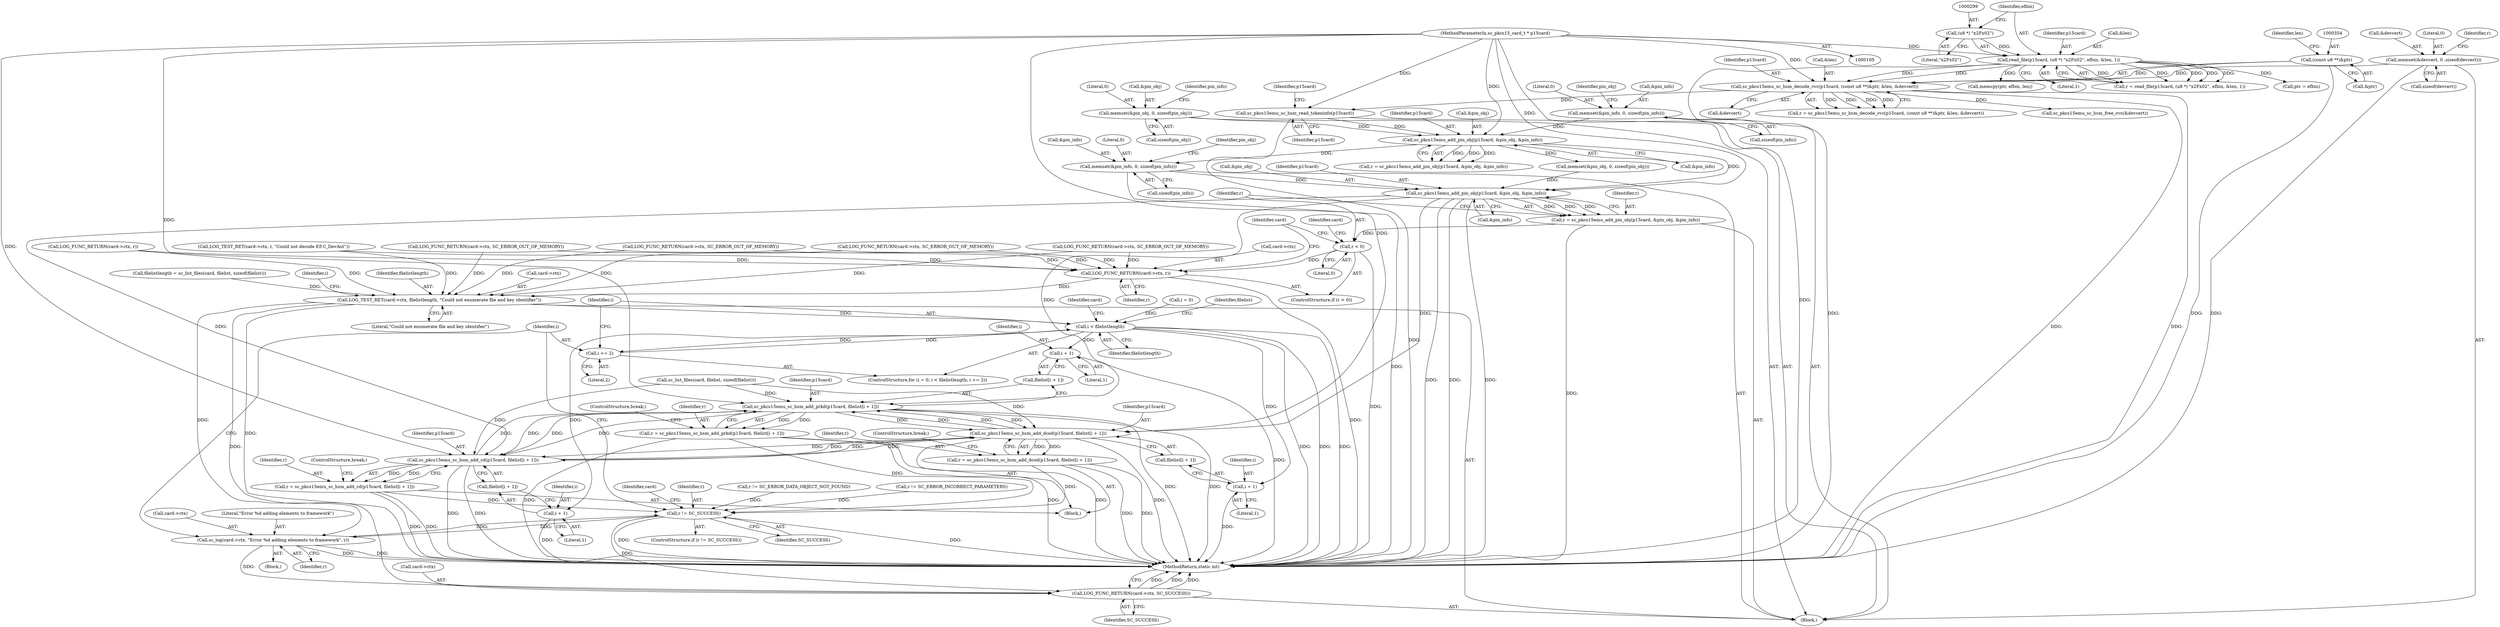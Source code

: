 digraph "0_OpenSC_360e95d45ac4123255a4c796db96337f332160ad#diff-d643a0fa169471dbf2912f4866dc49c5_6@API" {
"1000772" [label="(Call,memset(&pin_info, 0, sizeof(pin_info)))"];
"1000757" [label="(Call,sc_pkcs15emu_add_pin_obj(p15card, &pin_obj, &pin_info))"];
"1000367" [label="(Call,sc_pkcs15emu_sc_hsm_read_tokeninfo(p15card))"];
"1000351" [label="(Call,sc_pkcs15emu_sc_hsm_decode_cvc(p15card, (const u8 **)&ptr, &len, &devcert))"];
"1000296" [label="(Call,read_file(p15card, (u8 *) \"\x2F\x02\", efbin, &len, 1))"];
"1000106" [label="(MethodParameterIn,sc_pkcs15_card_t * p15card)"];
"1000298" [label="(Call,(u8 *) \"\x2F\x02\")"];
"1000353" [label="(Call,(const u8 **)&ptr)"];
"1000343" [label="(Call,memset(&devcert, 0 ,sizeof(devcert)))"];
"1000612" [label="(Call,memset(&pin_obj, 0, sizeof(pin_obj)))"];
"1000606" [label="(Call,memset(&pin_info, 0, sizeof(pin_info)))"];
"1000907" [label="(Call,sc_pkcs15emu_add_pin_obj(p15card, &pin_obj, &pin_info))"];
"1000905" [label="(Call,r = sc_pkcs15emu_add_pin_obj(p15card, &pin_obj, &pin_info))"];
"1000914" [label="(Call,r < 0)"];
"1000917" [label="(Call,LOG_FUNC_RETURN(card->ctx, r))"];
"1001021" [label="(Call,LOG_TEST_RET(card->ctx, filelistlength, \"Could not enumerate file and key identifier\"))"];
"1001031" [label="(Call,i < filelistlength)"];
"1001034" [label="(Call,i += 2)"];
"1001050" [label="(Call,i + 1)"];
"1001061" [label="(Call,i + 1)"];
"1001072" [label="(Call,i + 1)"];
"1001081" [label="(Call,sc_log(card->ctx, \"Error %d adding elements to framework\", r))"];
"1001077" [label="(Call,r != SC_SUCCESS)"];
"1001087" [label="(Call,LOG_FUNC_RETURN(card->ctx, SC_SUCCESS))"];
"1001046" [label="(Call,sc_pkcs15emu_sc_hsm_add_prkd(p15card, filelist[i + 1]))"];
"1001044" [label="(Call,r = sc_pkcs15emu_sc_hsm_add_prkd(p15card, filelist[i + 1]))"];
"1001057" [label="(Call,sc_pkcs15emu_sc_hsm_add_dcod(p15card, filelist[i + 1]))"];
"1001055" [label="(Call,r = sc_pkcs15emu_sc_hsm_add_dcod(p15card, filelist[i + 1]))"];
"1001068" [label="(Call,sc_pkcs15emu_sc_hsm_add_cd(p15card, filelist[i + 1]))"];
"1001066" [label="(Call,r = sc_pkcs15emu_sc_hsm_add_cd(p15card, filelist[i + 1]))"];
"1000359" [label="(Call,&devcert)"];
"1001058" [label="(Identifier,p15card)"];
"1000926" [label="(Identifier,card)"];
"1001052" [label="(Literal,1)"];
"1001080" [label="(Block,)"];
"1001053" [label="(ControlStructure,break;)"];
"1000367" [label="(Call,sc_pkcs15emu_sc_hsm_read_tokeninfo(p15card))"];
"1001031" [label="(Call,i < filelistlength)"];
"1000780" [label="(Identifier,pin_obj)"];
"1001027" [label="(ControlStructure,for (i = 0; i < filelistlength; i += 2))"];
"1001070" [label="(Call,filelist[i + 1])"];
"1000757" [label="(Call,sc_pkcs15emu_add_pin_obj(p15card, &pin_obj, &pin_info))"];
"1000357" [label="(Call,&len)"];
"1001057" [label="(Call,sc_pkcs15emu_sc_hsm_add_dcod(p15card, filelist[i + 1]))"];
"1000609" [label="(Literal,0)"];
"1001069" [label="(Identifier,p15card)"];
"1000615" [label="(Literal,0)"];
"1001003" [label="(Call,r != SC_ERROR_DATA_OBJECT_NOT_FOUND)"];
"1001079" [label="(Identifier,SC_SUCCESS)"];
"1001082" [label="(Call,card->ctx)"];
"1000302" [label="(Call,&len)"];
"1001006" [label="(Call,r != SC_ERROR_INCORRECT_PARAMETERS)"];
"1000301" [label="(Identifier,efbin)"];
"1000918" [label="(Call,card->ctx)"];
"1001014" [label="(Call,filelistlength = sc_list_files(card, filelist, sizeof(filelist)))"];
"1000298" [label="(Call,(u8 *) \"\x2F\x02\")"];
"1000297" [label="(Identifier,p15card)"];
"1001073" [label="(Identifier,i)"];
"1001075" [label="(ControlStructure,break;)"];
"1001088" [label="(Call,card->ctx)"];
"1000612" [label="(Call,memset(&pin_obj, 0, sizeof(pin_obj)))"];
"1000355" [label="(Call,&ptr)"];
"1001029" [label="(Identifier,i)"];
"1001074" [label="(Literal,1)"];
"1000361" [label="(Call,LOG_TEST_RET(card->ctx, r, \"Could not decode EF.C_DevAut\"))"];
"1000906" [label="(Identifier,r)"];
"1001066" [label="(Call,r = sc_pkcs15emu_sc_hsm_add_cd(p15card, filelist[i + 1]))"];
"1001021" [label="(Call,LOG_TEST_RET(card->ctx, filelistlength, \"Could not enumerate file and key identifier\"))"];
"1000755" [label="(Call,r = sc_pkcs15emu_add_pin_obj(p15card, &pin_obj, &pin_info))"];
"1001062" [label="(Identifier,i)"];
"1000909" [label="(Call,&pin_obj)"];
"1001055" [label="(Call,r = sc_pkcs15emu_sc_hsm_add_dcod(p15card, filelist[i + 1]))"];
"1000571" [label="(Call,LOG_FUNC_RETURN(card->ctx, SC_ERROR_OUT_OF_MEMORY))"];
"1000107" [label="(Block,)"];
"1000352" [label="(Identifier,p15card)"];
"1000326" [label="(Call,memcpy(ptr, efbin, len))"];
"1001033" [label="(Identifier,filelistlength)"];
"1001085" [label="(Literal,\"Error %d adding elements to framework\")"];
"1000530" [label="(Call,LOG_FUNC_RETURN(card->ctx, SC_ERROR_OUT_OF_MEMORY))"];
"1000300" [label="(Literal,\"\x2F\x02\")"];
"1000350" [label="(Identifier,r)"];
"1000916" [label="(Literal,0)"];
"1001047" [label="(Identifier,p15card)"];
"1001072" [label="(Call,i + 1)"];
"1001036" [label="(Literal,2)"];
"1000907" [label="(Call,sc_pkcs15emu_add_pin_obj(p15card, &pin_obj, &pin_info))"];
"1000761" [label="(Call,&pin_info)"];
"1001046" [label="(Call,sc_pkcs15emu_sc_hsm_add_prkd(p15card, filelist[i + 1]))"];
"1001063" [label="(Literal,1)"];
"1001092" [label="(MethodReturn,static int)"];
"1000613" [label="(Call,&pin_obj)"];
"1001081" [label="(Call,sc_log(card->ctx, \"Error %d adding elements to framework\", r))"];
"1000758" [label="(Identifier,p15card)"];
"1000919" [label="(Identifier,card)"];
"1001083" [label="(Identifier,card)"];
"1000343" [label="(Call,memset(&devcert, 0 ,sizeof(devcert)))"];
"1001051" [label="(Identifier,i)"];
"1000914" [label="(Call,r < 0)"];
"1001061" [label="(Call,i + 1)"];
"1001025" [label="(Identifier,filelistlength)"];
"1001091" [label="(Identifier,SC_SUCCESS)"];
"1000606" [label="(Call,memset(&pin_info, 0, sizeof(pin_info)))"];
"1000344" [label="(Call,&devcert)"];
"1000773" [label="(Call,&pin_info)"];
"1000614" [label="(Identifier,pin_obj)"];
"1000351" [label="(Call,sc_pkcs15emu_sc_hsm_decode_cvc(p15card, (const u8 **)&ptr, &len, &devcert))"];
"1001067" [label="(Identifier,r)"];
"1001026" [label="(Literal,\"Could not enumerate file and key identifier\")"];
"1000346" [label="(Literal,0)"];
"1000607" [label="(Call,&pin_info)"];
"1000349" [label="(Call,r = sc_pkcs15emu_sc_hsm_decode_cvc(p15card, (const u8 **)&ptr, &len, &devcert))"];
"1001045" [label="(Identifier,r)"];
"1000304" [label="(Literal,1)"];
"1000917" [label="(Call,LOG_FUNC_RETURN(card->ctx, r))"];
"1001086" [label="(Identifier,r)"];
"1000767" [label="(Call,LOG_FUNC_RETURN(card->ctx, r))"];
"1001022" [label="(Call,card->ctx)"];
"1001078" [label="(Identifier,r)"];
"1001056" [label="(Identifier,r)"];
"1000759" [label="(Call,&pin_obj)"];
"1000347" [label="(Call,sizeof(devcert))"];
"1000603" [label="(Call,sc_pkcs15emu_sc_hsm_free_cvc(&devcert))"];
"1000294" [label="(Call,r = read_file(p15card, (u8 *) \"\x2F\x02\", efbin, &len, 1))"];
"1001044" [label="(Call,r = sc_pkcs15emu_sc_hsm_add_prkd(p15card, filelist[i + 1]))"];
"1001087" [label="(Call,LOG_FUNC_RETURN(card->ctx, SC_SUCCESS))"];
"1000610" [label="(Call,sizeof(pin_info))"];
"1000921" [label="(Identifier,r)"];
"1001089" [label="(Identifier,card)"];
"1001064" [label="(ControlStructure,break;)"];
"1001042" [label="(Block,)"];
"1000368" [label="(Identifier,p15card)"];
"1000908" [label="(Identifier,p15card)"];
"1000509" [label="(Call,LOG_FUNC_RETURN(card->ctx, SC_ERROR_OUT_OF_MEMORY))"];
"1000905" [label="(Call,r = sc_pkcs15emu_add_pin_obj(p15card, &pin_obj, &pin_info))"];
"1000296" [label="(Call,read_file(p15card, (u8 *) \"\x2F\x02\", efbin, &len, 1))"];
"1001028" [label="(Call,i = 0)"];
"1001068" [label="(Call,sc_pkcs15emu_sc_hsm_add_cd(p15card, filelist[i + 1]))"];
"1000776" [label="(Call,sizeof(pin_info))"];
"1000911" [label="(Call,&pin_info)"];
"1001040" [label="(Identifier,filelist)"];
"1001048" [label="(Call,filelist[i + 1])"];
"1001059" [label="(Call,filelist[i + 1])"];
"1000621" [label="(Identifier,pin_info)"];
"1000775" [label="(Literal,0)"];
"1000106" [label="(MethodParameterIn,sc_pkcs15_card_t * p15card)"];
"1001050" [label="(Call,i + 1)"];
"1000358" [label="(Identifier,len)"];
"1000616" [label="(Call,sizeof(pin_obj))"];
"1001077" [label="(Call,r != SC_SUCCESS)"];
"1000772" [label="(Call,memset(&pin_info, 0, sizeof(pin_info)))"];
"1000373" [label="(Identifier,p15card)"];
"1000915" [label="(Identifier,r)"];
"1001076" [label="(ControlStructure,if (r != SC_SUCCESS))"];
"1000340" [label="(Call,ptr = efbin)"];
"1000913" [label="(ControlStructure,if (r < 0))"];
"1000421" [label="(Call,LOG_FUNC_RETURN(card->ctx, SC_ERROR_OUT_OF_MEMORY))"];
"1000353" [label="(Call,(const u8 **)&ptr)"];
"1001034" [label="(Call,i += 2)"];
"1001032" [label="(Identifier,i)"];
"1001035" [label="(Identifier,i)"];
"1000778" [label="(Call,memset(&pin_obj, 0, sizeof(pin_obj)))"];
"1001016" [label="(Call,sc_list_files(card, filelist, sizeof(filelist)))"];
"1000772" -> "1000107"  [label="AST: "];
"1000772" -> "1000776"  [label="CFG: "];
"1000773" -> "1000772"  [label="AST: "];
"1000775" -> "1000772"  [label="AST: "];
"1000776" -> "1000772"  [label="AST: "];
"1000780" -> "1000772"  [label="CFG: "];
"1000772" -> "1001092"  [label="DDG: "];
"1000757" -> "1000772"  [label="DDG: "];
"1000772" -> "1000907"  [label="DDG: "];
"1000757" -> "1000755"  [label="AST: "];
"1000757" -> "1000761"  [label="CFG: "];
"1000758" -> "1000757"  [label="AST: "];
"1000759" -> "1000757"  [label="AST: "];
"1000761" -> "1000757"  [label="AST: "];
"1000755" -> "1000757"  [label="CFG: "];
"1000757" -> "1000755"  [label="DDG: "];
"1000757" -> "1000755"  [label="DDG: "];
"1000757" -> "1000755"  [label="DDG: "];
"1000367" -> "1000757"  [label="DDG: "];
"1000106" -> "1000757"  [label="DDG: "];
"1000612" -> "1000757"  [label="DDG: "];
"1000606" -> "1000757"  [label="DDG: "];
"1000757" -> "1000778"  [label="DDG: "];
"1000757" -> "1000907"  [label="DDG: "];
"1000367" -> "1000107"  [label="AST: "];
"1000367" -> "1000368"  [label="CFG: "];
"1000368" -> "1000367"  [label="AST: "];
"1000373" -> "1000367"  [label="CFG: "];
"1000367" -> "1001092"  [label="DDG: "];
"1000351" -> "1000367"  [label="DDG: "];
"1000106" -> "1000367"  [label="DDG: "];
"1000351" -> "1000349"  [label="AST: "];
"1000351" -> "1000359"  [label="CFG: "];
"1000352" -> "1000351"  [label="AST: "];
"1000353" -> "1000351"  [label="AST: "];
"1000357" -> "1000351"  [label="AST: "];
"1000359" -> "1000351"  [label="AST: "];
"1000349" -> "1000351"  [label="CFG: "];
"1000351" -> "1001092"  [label="DDG: "];
"1000351" -> "1001092"  [label="DDG: "];
"1000351" -> "1000349"  [label="DDG: "];
"1000351" -> "1000349"  [label="DDG: "];
"1000351" -> "1000349"  [label="DDG: "];
"1000351" -> "1000349"  [label="DDG: "];
"1000296" -> "1000351"  [label="DDG: "];
"1000296" -> "1000351"  [label="DDG: "];
"1000106" -> "1000351"  [label="DDG: "];
"1000353" -> "1000351"  [label="DDG: "];
"1000343" -> "1000351"  [label="DDG: "];
"1000351" -> "1000603"  [label="DDG: "];
"1000296" -> "1000294"  [label="AST: "];
"1000296" -> "1000304"  [label="CFG: "];
"1000297" -> "1000296"  [label="AST: "];
"1000298" -> "1000296"  [label="AST: "];
"1000301" -> "1000296"  [label="AST: "];
"1000302" -> "1000296"  [label="AST: "];
"1000304" -> "1000296"  [label="AST: "];
"1000294" -> "1000296"  [label="CFG: "];
"1000296" -> "1001092"  [label="DDG: "];
"1000296" -> "1000294"  [label="DDG: "];
"1000296" -> "1000294"  [label="DDG: "];
"1000296" -> "1000294"  [label="DDG: "];
"1000296" -> "1000294"  [label="DDG: "];
"1000296" -> "1000294"  [label="DDG: "];
"1000106" -> "1000296"  [label="DDG: "];
"1000298" -> "1000296"  [label="DDG: "];
"1000296" -> "1000326"  [label="DDG: "];
"1000296" -> "1000340"  [label="DDG: "];
"1000106" -> "1000105"  [label="AST: "];
"1000106" -> "1001092"  [label="DDG: "];
"1000106" -> "1000907"  [label="DDG: "];
"1000106" -> "1001046"  [label="DDG: "];
"1000106" -> "1001057"  [label="DDG: "];
"1000106" -> "1001068"  [label="DDG: "];
"1000298" -> "1000300"  [label="CFG: "];
"1000299" -> "1000298"  [label="AST: "];
"1000300" -> "1000298"  [label="AST: "];
"1000301" -> "1000298"  [label="CFG: "];
"1000353" -> "1000355"  [label="CFG: "];
"1000354" -> "1000353"  [label="AST: "];
"1000355" -> "1000353"  [label="AST: "];
"1000358" -> "1000353"  [label="CFG: "];
"1000353" -> "1001092"  [label="DDG: "];
"1000343" -> "1000107"  [label="AST: "];
"1000343" -> "1000347"  [label="CFG: "];
"1000344" -> "1000343"  [label="AST: "];
"1000346" -> "1000343"  [label="AST: "];
"1000347" -> "1000343"  [label="AST: "];
"1000350" -> "1000343"  [label="CFG: "];
"1000343" -> "1001092"  [label="DDG: "];
"1000612" -> "1000107"  [label="AST: "];
"1000612" -> "1000616"  [label="CFG: "];
"1000613" -> "1000612"  [label="AST: "];
"1000615" -> "1000612"  [label="AST: "];
"1000616" -> "1000612"  [label="AST: "];
"1000621" -> "1000612"  [label="CFG: "];
"1000606" -> "1000107"  [label="AST: "];
"1000606" -> "1000610"  [label="CFG: "];
"1000607" -> "1000606"  [label="AST: "];
"1000609" -> "1000606"  [label="AST: "];
"1000610" -> "1000606"  [label="AST: "];
"1000614" -> "1000606"  [label="CFG: "];
"1000907" -> "1000905"  [label="AST: "];
"1000907" -> "1000911"  [label="CFG: "];
"1000908" -> "1000907"  [label="AST: "];
"1000909" -> "1000907"  [label="AST: "];
"1000911" -> "1000907"  [label="AST: "];
"1000905" -> "1000907"  [label="CFG: "];
"1000907" -> "1001092"  [label="DDG: "];
"1000907" -> "1001092"  [label="DDG: "];
"1000907" -> "1001092"  [label="DDG: "];
"1000907" -> "1000905"  [label="DDG: "];
"1000907" -> "1000905"  [label="DDG: "];
"1000907" -> "1000905"  [label="DDG: "];
"1000778" -> "1000907"  [label="DDG: "];
"1000907" -> "1001046"  [label="DDG: "];
"1000907" -> "1001057"  [label="DDG: "];
"1000907" -> "1001068"  [label="DDG: "];
"1000905" -> "1000107"  [label="AST: "];
"1000906" -> "1000905"  [label="AST: "];
"1000915" -> "1000905"  [label="CFG: "];
"1000905" -> "1001092"  [label="DDG: "];
"1000905" -> "1000914"  [label="DDG: "];
"1000914" -> "1000913"  [label="AST: "];
"1000914" -> "1000916"  [label="CFG: "];
"1000915" -> "1000914"  [label="AST: "];
"1000916" -> "1000914"  [label="AST: "];
"1000919" -> "1000914"  [label="CFG: "];
"1000926" -> "1000914"  [label="CFG: "];
"1000914" -> "1001092"  [label="DDG: "];
"1000914" -> "1000917"  [label="DDG: "];
"1000917" -> "1000913"  [label="AST: "];
"1000917" -> "1000921"  [label="CFG: "];
"1000918" -> "1000917"  [label="AST: "];
"1000921" -> "1000917"  [label="AST: "];
"1000926" -> "1000917"  [label="CFG: "];
"1000917" -> "1001092"  [label="DDG: "];
"1000530" -> "1000917"  [label="DDG: "];
"1000421" -> "1000917"  [label="DDG: "];
"1000571" -> "1000917"  [label="DDG: "];
"1000361" -> "1000917"  [label="DDG: "];
"1000509" -> "1000917"  [label="DDG: "];
"1000767" -> "1000917"  [label="DDG: "];
"1000917" -> "1001021"  [label="DDG: "];
"1001021" -> "1000107"  [label="AST: "];
"1001021" -> "1001026"  [label="CFG: "];
"1001022" -> "1001021"  [label="AST: "];
"1001025" -> "1001021"  [label="AST: "];
"1001026" -> "1001021"  [label="AST: "];
"1001029" -> "1001021"  [label="CFG: "];
"1001021" -> "1001092"  [label="DDG: "];
"1000530" -> "1001021"  [label="DDG: "];
"1000421" -> "1001021"  [label="DDG: "];
"1000571" -> "1001021"  [label="DDG: "];
"1000361" -> "1001021"  [label="DDG: "];
"1000509" -> "1001021"  [label="DDG: "];
"1000767" -> "1001021"  [label="DDG: "];
"1001014" -> "1001021"  [label="DDG: "];
"1001021" -> "1001031"  [label="DDG: "];
"1001021" -> "1001081"  [label="DDG: "];
"1001021" -> "1001087"  [label="DDG: "];
"1001031" -> "1001027"  [label="AST: "];
"1001031" -> "1001033"  [label="CFG: "];
"1001032" -> "1001031"  [label="AST: "];
"1001033" -> "1001031"  [label="AST: "];
"1001040" -> "1001031"  [label="CFG: "];
"1001089" -> "1001031"  [label="CFG: "];
"1001031" -> "1001092"  [label="DDG: "];
"1001031" -> "1001092"  [label="DDG: "];
"1001031" -> "1001092"  [label="DDG: "];
"1001034" -> "1001031"  [label="DDG: "];
"1001028" -> "1001031"  [label="DDG: "];
"1001031" -> "1001034"  [label="DDG: "];
"1001031" -> "1001050"  [label="DDG: "];
"1001031" -> "1001061"  [label="DDG: "];
"1001031" -> "1001072"  [label="DDG: "];
"1001034" -> "1001027"  [label="AST: "];
"1001034" -> "1001036"  [label="CFG: "];
"1001035" -> "1001034"  [label="AST: "];
"1001036" -> "1001034"  [label="AST: "];
"1001032" -> "1001034"  [label="CFG: "];
"1001050" -> "1001048"  [label="AST: "];
"1001050" -> "1001052"  [label="CFG: "];
"1001051" -> "1001050"  [label="AST: "];
"1001052" -> "1001050"  [label="AST: "];
"1001048" -> "1001050"  [label="CFG: "];
"1001050" -> "1001092"  [label="DDG: "];
"1001061" -> "1001059"  [label="AST: "];
"1001061" -> "1001063"  [label="CFG: "];
"1001062" -> "1001061"  [label="AST: "];
"1001063" -> "1001061"  [label="AST: "];
"1001059" -> "1001061"  [label="CFG: "];
"1001061" -> "1001092"  [label="DDG: "];
"1001072" -> "1001070"  [label="AST: "];
"1001072" -> "1001074"  [label="CFG: "];
"1001073" -> "1001072"  [label="AST: "];
"1001074" -> "1001072"  [label="AST: "];
"1001070" -> "1001072"  [label="CFG: "];
"1001072" -> "1001092"  [label="DDG: "];
"1001081" -> "1001080"  [label="AST: "];
"1001081" -> "1001086"  [label="CFG: "];
"1001082" -> "1001081"  [label="AST: "];
"1001085" -> "1001081"  [label="AST: "];
"1001086" -> "1001081"  [label="AST: "];
"1001035" -> "1001081"  [label="CFG: "];
"1001081" -> "1001092"  [label="DDG: "];
"1001081" -> "1001092"  [label="DDG: "];
"1001081" -> "1001077"  [label="DDG: "];
"1001077" -> "1001081"  [label="DDG: "];
"1001081" -> "1001087"  [label="DDG: "];
"1001077" -> "1001076"  [label="AST: "];
"1001077" -> "1001079"  [label="CFG: "];
"1001078" -> "1001077"  [label="AST: "];
"1001079" -> "1001077"  [label="AST: "];
"1001083" -> "1001077"  [label="CFG: "];
"1001035" -> "1001077"  [label="CFG: "];
"1001077" -> "1001092"  [label="DDG: "];
"1001077" -> "1001092"  [label="DDG: "];
"1001044" -> "1001077"  [label="DDG: "];
"1001055" -> "1001077"  [label="DDG: "];
"1001006" -> "1001077"  [label="DDG: "];
"1001003" -> "1001077"  [label="DDG: "];
"1001066" -> "1001077"  [label="DDG: "];
"1001077" -> "1001087"  [label="DDG: "];
"1001087" -> "1000107"  [label="AST: "];
"1001087" -> "1001091"  [label="CFG: "];
"1001088" -> "1001087"  [label="AST: "];
"1001091" -> "1001087"  [label="AST: "];
"1001092" -> "1001087"  [label="CFG: "];
"1001087" -> "1001092"  [label="DDG: "];
"1001087" -> "1001092"  [label="DDG: "];
"1001087" -> "1001092"  [label="DDG: "];
"1001046" -> "1001044"  [label="AST: "];
"1001046" -> "1001048"  [label="CFG: "];
"1001047" -> "1001046"  [label="AST: "];
"1001048" -> "1001046"  [label="AST: "];
"1001044" -> "1001046"  [label="CFG: "];
"1001046" -> "1001092"  [label="DDG: "];
"1001046" -> "1001092"  [label="DDG: "];
"1001046" -> "1001044"  [label="DDG: "];
"1001046" -> "1001044"  [label="DDG: "];
"1001057" -> "1001046"  [label="DDG: "];
"1001057" -> "1001046"  [label="DDG: "];
"1001068" -> "1001046"  [label="DDG: "];
"1001068" -> "1001046"  [label="DDG: "];
"1001016" -> "1001046"  [label="DDG: "];
"1001046" -> "1001057"  [label="DDG: "];
"1001046" -> "1001057"  [label="DDG: "];
"1001046" -> "1001068"  [label="DDG: "];
"1001046" -> "1001068"  [label="DDG: "];
"1001044" -> "1001042"  [label="AST: "];
"1001045" -> "1001044"  [label="AST: "];
"1001053" -> "1001044"  [label="CFG: "];
"1001044" -> "1001092"  [label="DDG: "];
"1001044" -> "1001092"  [label="DDG: "];
"1001057" -> "1001055"  [label="AST: "];
"1001057" -> "1001059"  [label="CFG: "];
"1001058" -> "1001057"  [label="AST: "];
"1001059" -> "1001057"  [label="AST: "];
"1001055" -> "1001057"  [label="CFG: "];
"1001057" -> "1001092"  [label="DDG: "];
"1001057" -> "1001092"  [label="DDG: "];
"1001057" -> "1001055"  [label="DDG: "];
"1001057" -> "1001055"  [label="DDG: "];
"1001068" -> "1001057"  [label="DDG: "];
"1001068" -> "1001057"  [label="DDG: "];
"1001016" -> "1001057"  [label="DDG: "];
"1001057" -> "1001068"  [label="DDG: "];
"1001057" -> "1001068"  [label="DDG: "];
"1001055" -> "1001042"  [label="AST: "];
"1001056" -> "1001055"  [label="AST: "];
"1001064" -> "1001055"  [label="CFG: "];
"1001055" -> "1001092"  [label="DDG: "];
"1001055" -> "1001092"  [label="DDG: "];
"1001068" -> "1001066"  [label="AST: "];
"1001068" -> "1001070"  [label="CFG: "];
"1001069" -> "1001068"  [label="AST: "];
"1001070" -> "1001068"  [label="AST: "];
"1001066" -> "1001068"  [label="CFG: "];
"1001068" -> "1001092"  [label="DDG: "];
"1001068" -> "1001092"  [label="DDG: "];
"1001068" -> "1001066"  [label="DDG: "];
"1001068" -> "1001066"  [label="DDG: "];
"1001016" -> "1001068"  [label="DDG: "];
"1001066" -> "1001042"  [label="AST: "];
"1001067" -> "1001066"  [label="AST: "];
"1001075" -> "1001066"  [label="CFG: "];
"1001066" -> "1001092"  [label="DDG: "];
"1001066" -> "1001092"  [label="DDG: "];
}
